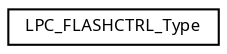 digraph "Graphical Class Hierarchy"
{
  edge [fontname="Sans",fontsize="8",labelfontname="Sans",labelfontsize="8"];
  node [fontname="Sans",fontsize="8",shape=record];
  rankdir="LR";
  Node1 [label="LPC_FLASHCTRL_Type",height=0.2,width=0.4,color="black", fillcolor="white", style="filled",URL="$struct_l_p_c___f_l_a_s_h_c_t_r_l___type.html",tooltip="Product name title=UM10462 Chapter title=LPC11U1x Flash programming firmware Modification date=3/17/2..."];
}
